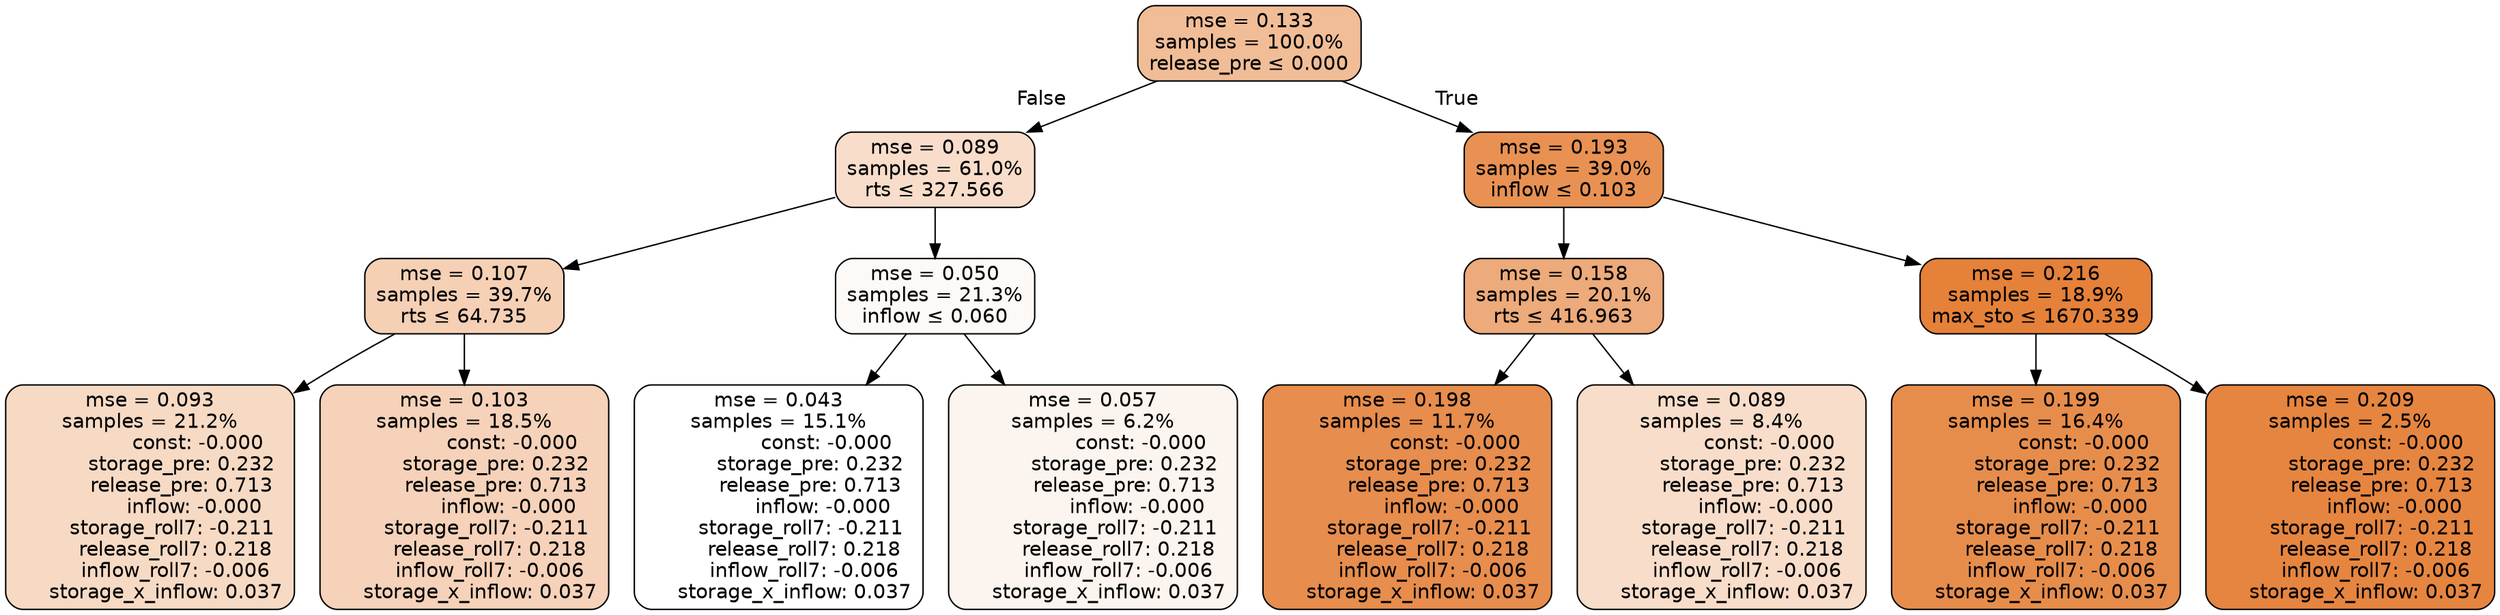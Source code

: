 digraph tree {
node [shape=rectangle, style="filled, rounded", color="black", fontname=helvetica] ;
edge [fontname=helvetica] ;
	"0" [label="mse = 0.133
samples = 100.0%
release_pre &le; 0.000", fillcolor="#f1bd97"]
	"1" [label="mse = 0.089
samples = 61.0%
rts &le; 327.566", fillcolor="#f8ddca"]
	"2" [label="mse = 0.107
samples = 39.7%
rts &le; 64.735", fillcolor="#f5d0b5"]
	"3" [label="mse = 0.093
samples = 21.2%
               const: -0.000
          storage_pre: 0.232
          release_pre: 0.713
              inflow: -0.000
       storage_roll7: -0.211
        release_roll7: 0.218
        inflow_roll7: -0.006
     storage_x_inflow: 0.037", fillcolor="#f7dac4"]
	"4" [label="mse = 0.103
samples = 18.5%
               const: -0.000
          storage_pre: 0.232
          release_pre: 0.713
              inflow: -0.000
       storage_roll7: -0.211
        release_roll7: 0.218
        inflow_roll7: -0.006
     storage_x_inflow: 0.037", fillcolor="#f5d2b9"]
	"5" [label="mse = 0.050
samples = 21.3%
inflow &le; 0.060", fillcolor="#fdf9f6"]
	"6" [label="mse = 0.043
samples = 15.1%
               const: -0.000
          storage_pre: 0.232
          release_pre: 0.713
              inflow: -0.000
       storage_roll7: -0.211
        release_roll7: 0.218
        inflow_roll7: -0.006
     storage_x_inflow: 0.037", fillcolor="#ffffff"]
	"7" [label="mse = 0.057
samples = 6.2%
               const: -0.000
          storage_pre: 0.232
          release_pre: 0.713
              inflow: -0.000
       storage_roll7: -0.211
        release_roll7: 0.218
        inflow_roll7: -0.006
     storage_x_inflow: 0.037", fillcolor="#fcf4ee"]
	"8" [label="mse = 0.193
samples = 39.0%
inflow &le; 0.103", fillcolor="#e89153"]
	"9" [label="mse = 0.158
samples = 20.1%
rts &le; 416.963", fillcolor="#edaa7a"]
	"10" [label="mse = 0.198
samples = 11.7%
               const: -0.000
          storage_pre: 0.232
          release_pre: 0.713
              inflow: -0.000
       storage_roll7: -0.211
        release_roll7: 0.218
        inflow_roll7: -0.006
     storage_x_inflow: 0.037", fillcolor="#e78d4d"]
	"11" [label="mse = 0.089
samples = 8.4%
               const: -0.000
          storage_pre: 0.232
          release_pre: 0.713
              inflow: -0.000
       storage_roll7: -0.211
        release_roll7: 0.218
        inflow_roll7: -0.006
     storage_x_inflow: 0.037", fillcolor="#f8ddca"]
	"12" [label="mse = 0.216
samples = 18.9%
max_sto &le; 1670.339", fillcolor="#e58139"]
	"13" [label="mse = 0.199
samples = 16.4%
               const: -0.000
          storage_pre: 0.232
          release_pre: 0.713
              inflow: -0.000
       storage_roll7: -0.211
        release_roll7: 0.218
        inflow_roll7: -0.006
     storage_x_inflow: 0.037", fillcolor="#e78d4c"]
	"14" [label="mse = 0.209
samples = 2.5%
               const: -0.000
          storage_pre: 0.232
          release_pre: 0.713
              inflow: -0.000
       storage_roll7: -0.211
        release_roll7: 0.218
        inflow_roll7: -0.006
     storage_x_inflow: 0.037", fillcolor="#e68540"]

	"0" -> "1" [labeldistance=2.5, labelangle=45, headlabel="False"]
	"1" -> "2"
	"2" -> "3"
	"2" -> "4"
	"1" -> "5"
	"5" -> "6"
	"5" -> "7"
	"0" -> "8" [labeldistance=2.5, labelangle=-45, headlabel="True"]
	"8" -> "9"
	"9" -> "10"
	"9" -> "11"
	"8" -> "12"
	"12" -> "13"
	"12" -> "14"
}